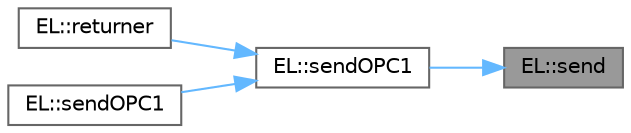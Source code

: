 digraph "EL::send"
{
 // LATEX_PDF_SIZE
  bgcolor="transparent";
  edge [fontname=Helvetica,fontsize=10,labelfontname=Helvetica,labelfontsize=10];
  node [fontname=Helvetica,fontsize=10,shape=box,height=0.2,width=0.4];
  rankdir="RL";
  Node1 [label="EL::send",height=0.2,width=0.4,color="gray40", fillcolor="grey60", style="filled", fontcolor="black",tooltip=" "];
  Node1 -> Node2 [dir="back",color="steelblue1",style="solid"];
  Node2 [label="EL::sendOPC1",height=0.2,width=0.4,color="grey40", fillcolor="white", style="filled",URL="$class_e_l.html#abcd52c423f1cc2e8bf0cedcf2542747a",tooltip=" "];
  Node2 -> Node3 [dir="back",color="steelblue1",style="solid"];
  Node3 [label="EL::returner",height=0.2,width=0.4,color="grey40", fillcolor="white", style="filled",URL="$class_e_l.html#a54d6de75eb5743e2d80dbe81c93993ed",tooltip=" "];
  Node2 -> Node4 [dir="back",color="steelblue1",style="solid"];
  Node4 [label="EL::sendOPC1",height=0.2,width=0.4,color="grey40", fillcolor="white", style="filled",URL="$class_e_l.html#a11eef040ec7e7a75756369707e7d8fa4",tooltip=" "];
}
